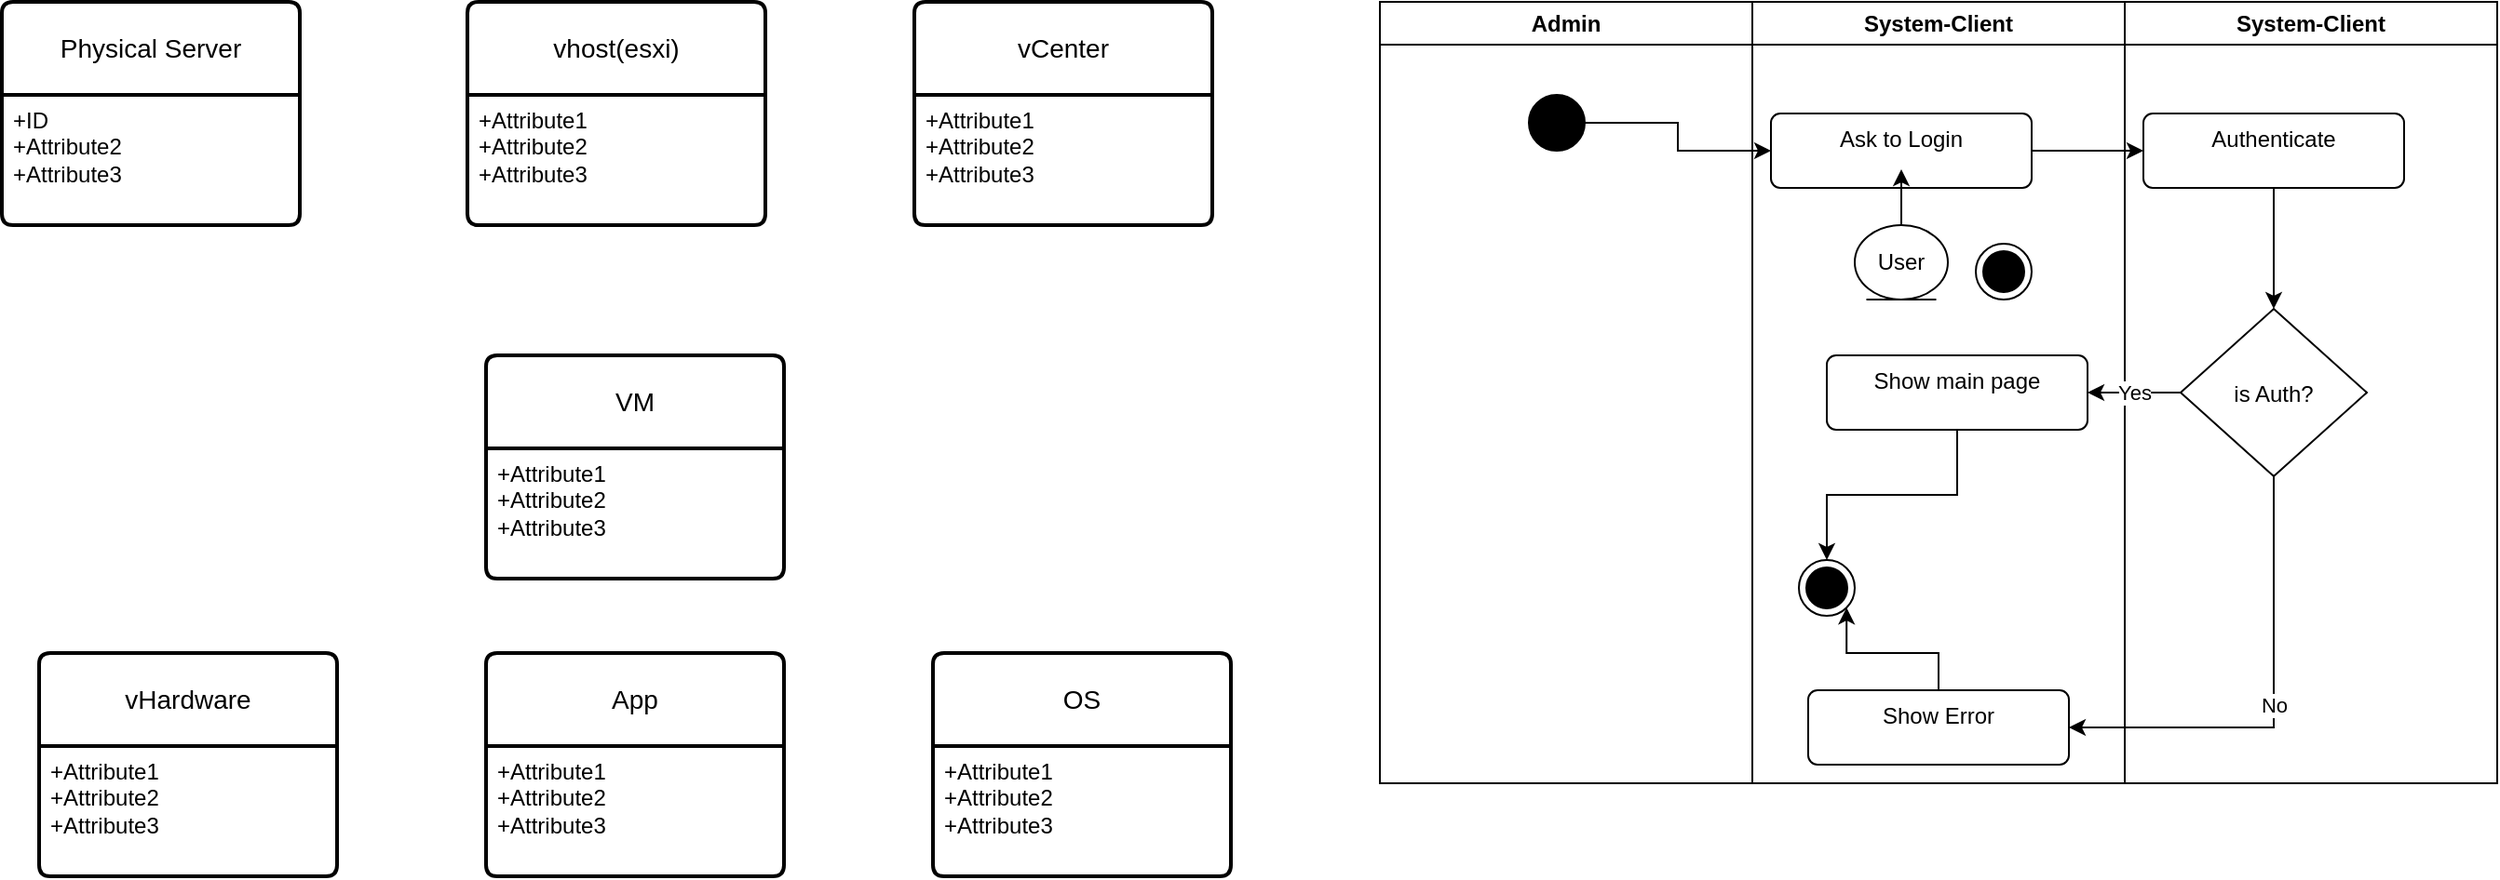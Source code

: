 <mxfile version="21.5.2" type="github">
  <diagram name="Seite-1" id="kYKdqDdC5NNswuA6be4U">
    <mxGraphModel dx="1379" dy="796" grid="1" gridSize="10" guides="1" tooltips="1" connect="1" arrows="1" fold="1" page="1" pageScale="1" pageWidth="827" pageHeight="1169" math="0" shadow="0">
      <root>
        <mxCell id="0" />
        <mxCell id="1" parent="0" />
        <mxCell id="1mj-ClsjxBNKS1-YYunY-1" value="Physical Server" style="swimlane;childLayout=stackLayout;horizontal=1;startSize=50;horizontalStack=0;rounded=1;fontSize=14;fontStyle=0;strokeWidth=2;resizeParent=0;resizeLast=1;shadow=0;dashed=0;align=center;arcSize=4;whiteSpace=wrap;html=1;" parent="1" vertex="1">
          <mxGeometry x="100" y="210" width="160" height="120" as="geometry" />
        </mxCell>
        <mxCell id="1mj-ClsjxBNKS1-YYunY-2" value="+ID&lt;br&gt;+Attribute2&lt;br&gt;+Attribute3" style="align=left;strokeColor=none;fillColor=none;spacingLeft=4;fontSize=12;verticalAlign=top;resizable=0;rotatable=0;part=1;html=1;" parent="1mj-ClsjxBNKS1-YYunY-1" vertex="1">
          <mxGeometry y="50" width="160" height="70" as="geometry" />
        </mxCell>
        <mxCell id="1mj-ClsjxBNKS1-YYunY-3" value="vCenter" style="swimlane;childLayout=stackLayout;horizontal=1;startSize=50;horizontalStack=0;rounded=1;fontSize=14;fontStyle=0;strokeWidth=2;resizeParent=0;resizeLast=1;shadow=0;dashed=0;align=center;arcSize=4;whiteSpace=wrap;html=1;" parent="1" vertex="1">
          <mxGeometry x="590" y="210" width="160" height="120" as="geometry" />
        </mxCell>
        <mxCell id="1mj-ClsjxBNKS1-YYunY-4" value="+Attribute1&#xa;+Attribute2&#xa;+Attribute3" style="align=left;strokeColor=none;fillColor=none;spacingLeft=4;fontSize=12;verticalAlign=top;resizable=0;rotatable=0;part=1;html=1;" parent="1mj-ClsjxBNKS1-YYunY-3" vertex="1">
          <mxGeometry y="50" width="160" height="70" as="geometry" />
        </mxCell>
        <mxCell id="1mj-ClsjxBNKS1-YYunY-5" value="vhost(esxi)" style="swimlane;childLayout=stackLayout;horizontal=1;startSize=50;horizontalStack=0;rounded=1;fontSize=14;fontStyle=0;strokeWidth=2;resizeParent=0;resizeLast=1;shadow=0;dashed=0;align=center;arcSize=4;whiteSpace=wrap;html=1;" parent="1" vertex="1">
          <mxGeometry x="350" y="210" width="160" height="120" as="geometry" />
        </mxCell>
        <mxCell id="1mj-ClsjxBNKS1-YYunY-6" value="+Attribute1&#xa;+Attribute2&#xa;+Attribute3" style="align=left;strokeColor=none;fillColor=none;spacingLeft=4;fontSize=12;verticalAlign=top;resizable=0;rotatable=0;part=1;html=1;" parent="1mj-ClsjxBNKS1-YYunY-5" vertex="1">
          <mxGeometry y="50" width="160" height="70" as="geometry" />
        </mxCell>
        <mxCell id="1mj-ClsjxBNKS1-YYunY-7" value="VM" style="swimlane;childLayout=stackLayout;horizontal=1;startSize=50;horizontalStack=0;rounded=1;fontSize=14;fontStyle=0;strokeWidth=2;resizeParent=0;resizeLast=1;shadow=0;dashed=0;align=center;arcSize=4;whiteSpace=wrap;html=1;" parent="1" vertex="1">
          <mxGeometry x="360" y="400" width="160" height="120" as="geometry" />
        </mxCell>
        <mxCell id="1mj-ClsjxBNKS1-YYunY-8" value="+Attribute1&#xa;+Attribute2&#xa;+Attribute3" style="align=left;strokeColor=none;fillColor=none;spacingLeft=4;fontSize=12;verticalAlign=top;resizable=0;rotatable=0;part=1;html=1;" parent="1mj-ClsjxBNKS1-YYunY-7" vertex="1">
          <mxGeometry y="50" width="160" height="70" as="geometry" />
        </mxCell>
        <mxCell id="1mj-ClsjxBNKS1-YYunY-9" value="vHardware" style="swimlane;childLayout=stackLayout;horizontal=1;startSize=50;horizontalStack=0;rounded=1;fontSize=14;fontStyle=0;strokeWidth=2;resizeParent=0;resizeLast=1;shadow=0;dashed=0;align=center;arcSize=4;whiteSpace=wrap;html=1;" parent="1" vertex="1">
          <mxGeometry x="120" y="560" width="160" height="120" as="geometry" />
        </mxCell>
        <mxCell id="1mj-ClsjxBNKS1-YYunY-10" value="+Attribute1&#xa;+Attribute2&#xa;+Attribute3" style="align=left;strokeColor=none;fillColor=none;spacingLeft=4;fontSize=12;verticalAlign=top;resizable=0;rotatable=0;part=1;html=1;" parent="1mj-ClsjxBNKS1-YYunY-9" vertex="1">
          <mxGeometry y="50" width="160" height="70" as="geometry" />
        </mxCell>
        <mxCell id="1mj-ClsjxBNKS1-YYunY-11" value="App" style="swimlane;childLayout=stackLayout;horizontal=1;startSize=50;horizontalStack=0;rounded=1;fontSize=14;fontStyle=0;strokeWidth=2;resizeParent=0;resizeLast=1;shadow=0;dashed=0;align=center;arcSize=4;whiteSpace=wrap;html=1;" parent="1" vertex="1">
          <mxGeometry x="360" y="560" width="160" height="120" as="geometry" />
        </mxCell>
        <mxCell id="1mj-ClsjxBNKS1-YYunY-12" value="+Attribute1&#xa;+Attribute2&#xa;+Attribute3" style="align=left;strokeColor=none;fillColor=none;spacingLeft=4;fontSize=12;verticalAlign=top;resizable=0;rotatable=0;part=1;html=1;" parent="1mj-ClsjxBNKS1-YYunY-11" vertex="1">
          <mxGeometry y="50" width="160" height="70" as="geometry" />
        </mxCell>
        <mxCell id="1mj-ClsjxBNKS1-YYunY-14" value="OS" style="swimlane;childLayout=stackLayout;horizontal=1;startSize=50;horizontalStack=0;rounded=1;fontSize=14;fontStyle=0;strokeWidth=2;resizeParent=0;resizeLast=1;shadow=0;dashed=0;align=center;arcSize=4;whiteSpace=wrap;html=1;" parent="1" vertex="1">
          <mxGeometry x="600" y="560" width="160" height="120" as="geometry" />
        </mxCell>
        <mxCell id="1mj-ClsjxBNKS1-YYunY-15" value="+Attribute1&#xa;+Attribute2&#xa;+Attribute3" style="align=left;strokeColor=none;fillColor=none;spacingLeft=4;fontSize=12;verticalAlign=top;resizable=0;rotatable=0;part=1;html=1;" parent="1mj-ClsjxBNKS1-YYunY-14" vertex="1">
          <mxGeometry y="50" width="160" height="70" as="geometry" />
        </mxCell>
        <mxCell id="a-5qNg2FnRjdfU-JEPwH-1" value="" style="group" vertex="1" connectable="0" parent="1">
          <mxGeometry x="840" y="210" width="600" height="420" as="geometry" />
        </mxCell>
        <mxCell id="a-5qNg2FnRjdfU-JEPwH-2" value="Admin" style="swimlane;whiteSpace=wrap;html=1;" vertex="1" parent="a-5qNg2FnRjdfU-JEPwH-1">
          <mxGeometry width="200" height="420" as="geometry" />
        </mxCell>
        <mxCell id="a-5qNg2FnRjdfU-JEPwH-3" value="" style="ellipse;fillColor=strokeColor;html=1;" vertex="1" parent="a-5qNg2FnRjdfU-JEPwH-2">
          <mxGeometry x="80" y="50" width="30" height="30" as="geometry" />
        </mxCell>
        <mxCell id="a-5qNg2FnRjdfU-JEPwH-4" value="System-Client" style="swimlane;whiteSpace=wrap;html=1;" vertex="1" parent="a-5qNg2FnRjdfU-JEPwH-1">
          <mxGeometry x="200" width="200" height="420" as="geometry" />
        </mxCell>
        <mxCell id="a-5qNg2FnRjdfU-JEPwH-5" value="Ask to Login" style="html=1;align=center;verticalAlign=top;rounded=1;absoluteArcSize=1;arcSize=10;dashed=0;whiteSpace=wrap;" vertex="1" parent="a-5qNg2FnRjdfU-JEPwH-4">
          <mxGeometry x="10" y="60" width="140" height="40" as="geometry" />
        </mxCell>
        <mxCell id="a-5qNg2FnRjdfU-JEPwH-6" value="Show main page" style="html=1;align=center;verticalAlign=top;rounded=1;absoluteArcSize=1;arcSize=10;dashed=0;whiteSpace=wrap;" vertex="1" parent="a-5qNg2FnRjdfU-JEPwH-4">
          <mxGeometry x="40" y="190" width="140" height="40" as="geometry" />
        </mxCell>
        <mxCell id="a-5qNg2FnRjdfU-JEPwH-7" style="edgeStyle=orthogonalEdgeStyle;rounded=0;orthogonalLoop=1;jettySize=auto;html=1;entryX=0.5;entryY=0.75;entryDx=0;entryDy=0;entryPerimeter=0;" edge="1" parent="a-5qNg2FnRjdfU-JEPwH-4" source="a-5qNg2FnRjdfU-JEPwH-8" target="a-5qNg2FnRjdfU-JEPwH-5">
          <mxGeometry relative="1" as="geometry">
            <Array as="points">
              <mxPoint x="80" y="120" />
            </Array>
          </mxGeometry>
        </mxCell>
        <mxCell id="a-5qNg2FnRjdfU-JEPwH-8" value="User" style="ellipse;shape=umlEntity;whiteSpace=wrap;html=1;" vertex="1" parent="a-5qNg2FnRjdfU-JEPwH-4">
          <mxGeometry x="55" y="120" width="50" height="40" as="geometry" />
        </mxCell>
        <mxCell id="a-5qNg2FnRjdfU-JEPwH-9" value="Show Error" style="html=1;align=center;verticalAlign=top;rounded=1;absoluteArcSize=1;arcSize=10;dashed=0;whiteSpace=wrap;" vertex="1" parent="a-5qNg2FnRjdfU-JEPwH-4">
          <mxGeometry x="30" y="370" width="140" height="40" as="geometry" />
        </mxCell>
        <mxCell id="a-5qNg2FnRjdfU-JEPwH-10" value="" style="ellipse;html=1;shape=endState;fillColor=strokeColor;" vertex="1" parent="a-5qNg2FnRjdfU-JEPwH-4">
          <mxGeometry x="25" y="300" width="30" height="30" as="geometry" />
        </mxCell>
        <mxCell id="a-5qNg2FnRjdfU-JEPwH-11" style="edgeStyle=orthogonalEdgeStyle;rounded=0;orthogonalLoop=1;jettySize=auto;html=1;entryX=0.5;entryY=0;entryDx=0;entryDy=0;" edge="1" parent="a-5qNg2FnRjdfU-JEPwH-4" source="a-5qNg2FnRjdfU-JEPwH-6" target="a-5qNg2FnRjdfU-JEPwH-10">
          <mxGeometry relative="1" as="geometry" />
        </mxCell>
        <mxCell id="a-5qNg2FnRjdfU-JEPwH-12" style="edgeStyle=orthogonalEdgeStyle;rounded=0;orthogonalLoop=1;jettySize=auto;html=1;entryX=1;entryY=1;entryDx=0;entryDy=0;" edge="1" parent="a-5qNg2FnRjdfU-JEPwH-4" source="a-5qNg2FnRjdfU-JEPwH-9" target="a-5qNg2FnRjdfU-JEPwH-10">
          <mxGeometry relative="1" as="geometry" />
        </mxCell>
        <mxCell id="a-5qNg2FnRjdfU-JEPwH-13" style="edgeStyle=orthogonalEdgeStyle;rounded=0;orthogonalLoop=1;jettySize=auto;html=1;" edge="1" parent="a-5qNg2FnRjdfU-JEPwH-1" source="a-5qNg2FnRjdfU-JEPwH-3" target="a-5qNg2FnRjdfU-JEPwH-5">
          <mxGeometry relative="1" as="geometry" />
        </mxCell>
        <mxCell id="a-5qNg2FnRjdfU-JEPwH-14" value="System-Client" style="swimlane;whiteSpace=wrap;html=1;" vertex="1" parent="a-5qNg2FnRjdfU-JEPwH-1">
          <mxGeometry x="400" width="200" height="420" as="geometry" />
        </mxCell>
        <mxCell id="a-5qNg2FnRjdfU-JEPwH-15" value="" style="edgeStyle=orthogonalEdgeStyle;rounded=0;orthogonalLoop=1;jettySize=auto;html=1;" edge="1" parent="a-5qNg2FnRjdfU-JEPwH-14" source="a-5qNg2FnRjdfU-JEPwH-16" target="a-5qNg2FnRjdfU-JEPwH-17">
          <mxGeometry relative="1" as="geometry" />
        </mxCell>
        <mxCell id="a-5qNg2FnRjdfU-JEPwH-16" value="Authenticate" style="html=1;align=center;verticalAlign=top;rounded=1;absoluteArcSize=1;arcSize=10;dashed=0;whiteSpace=wrap;" vertex="1" parent="a-5qNg2FnRjdfU-JEPwH-14">
          <mxGeometry x="10" y="60" width="140" height="40" as="geometry" />
        </mxCell>
        <mxCell id="a-5qNg2FnRjdfU-JEPwH-17" value="is Auth?" style="rhombus;" vertex="1" parent="a-5qNg2FnRjdfU-JEPwH-14">
          <mxGeometry x="30" y="165" width="100" height="90" as="geometry" />
        </mxCell>
        <mxCell id="a-5qNg2FnRjdfU-JEPwH-18" style="edgeStyle=orthogonalEdgeStyle;rounded=0;orthogonalLoop=1;jettySize=auto;html=1;" edge="1" parent="a-5qNg2FnRjdfU-JEPwH-1" source="a-5qNg2FnRjdfU-JEPwH-5" target="a-5qNg2FnRjdfU-JEPwH-16">
          <mxGeometry relative="1" as="geometry" />
        </mxCell>
        <mxCell id="a-5qNg2FnRjdfU-JEPwH-19" value="Yes" style="edgeStyle=orthogonalEdgeStyle;rounded=0;orthogonalLoop=1;jettySize=auto;html=1;" edge="1" parent="a-5qNg2FnRjdfU-JEPwH-1" source="a-5qNg2FnRjdfU-JEPwH-17" target="a-5qNg2FnRjdfU-JEPwH-6">
          <mxGeometry relative="1" as="geometry" />
        </mxCell>
        <mxCell id="a-5qNg2FnRjdfU-JEPwH-20" value="No" style="edgeStyle=orthogonalEdgeStyle;rounded=0;orthogonalLoop=1;jettySize=auto;html=1;entryX=1;entryY=0.5;entryDx=0;entryDy=0;" edge="1" parent="a-5qNg2FnRjdfU-JEPwH-1" source="a-5qNg2FnRjdfU-JEPwH-17" target="a-5qNg2FnRjdfU-JEPwH-9">
          <mxGeometry relative="1" as="geometry">
            <Array as="points">
              <mxPoint x="480" y="390" />
            </Array>
          </mxGeometry>
        </mxCell>
        <mxCell id="a-5qNg2FnRjdfU-JEPwH-21" value="" style="ellipse;html=1;shape=endState;fillColor=strokeColor;" vertex="1" parent="a-5qNg2FnRjdfU-JEPwH-1">
          <mxGeometry x="320" y="130" width="30" height="30" as="geometry" />
        </mxCell>
      </root>
    </mxGraphModel>
  </diagram>
</mxfile>

